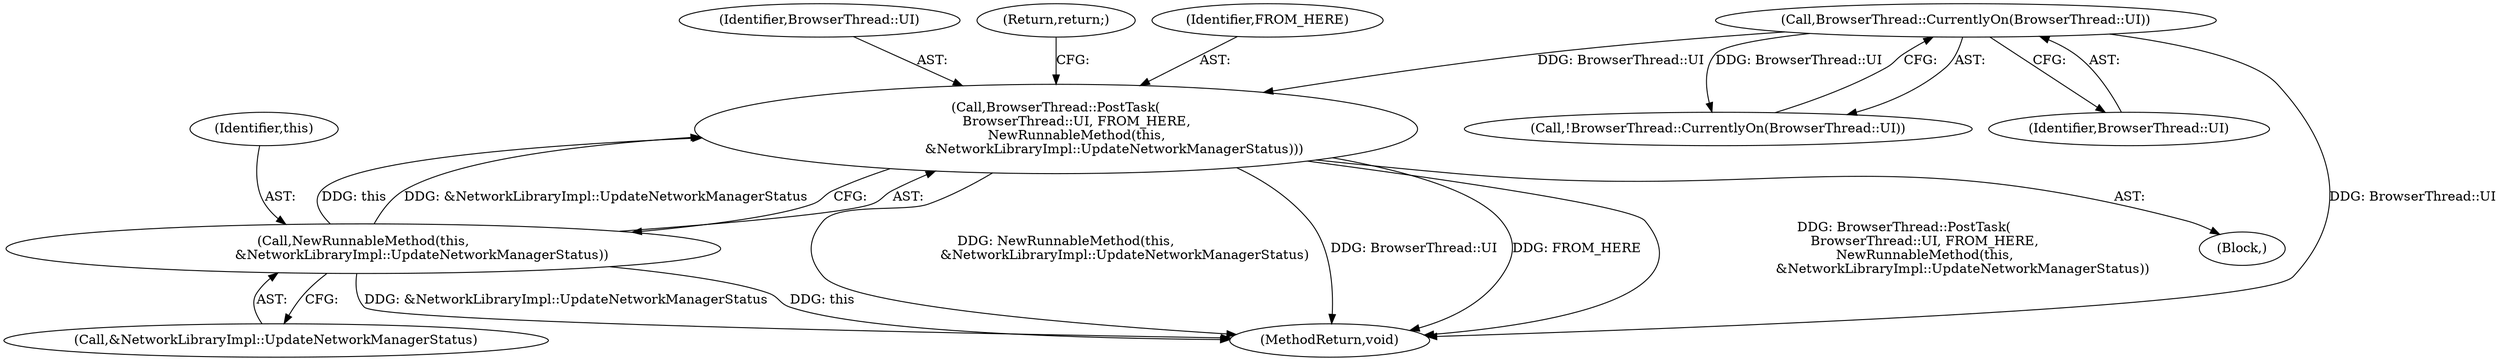 digraph "0_Chrome_a3e2afaedd8190398ae45ccef34fcdee00fb19aa@API" {
"1000109" [label="(Call,BrowserThread::PostTask(\n          BrowserThread::UI, FROM_HERE,\n          NewRunnableMethod(this,\n                            &NetworkLibraryImpl::UpdateNetworkManagerStatus)))"];
"1000106" [label="(Call,BrowserThread::CurrentlyOn(BrowserThread::UI))"];
"1000112" [label="(Call,NewRunnableMethod(this,\n                            &NetworkLibraryImpl::UpdateNetworkManagerStatus))"];
"1000108" [label="(Block,)"];
"1000110" [label="(Identifier,BrowserThread::UI)"];
"1000116" [label="(Return,return;)"];
"1000106" [label="(Call,BrowserThread::CurrentlyOn(BrowserThread::UI))"];
"1000105" [label="(Call,!BrowserThread::CurrentlyOn(BrowserThread::UI))"];
"1000111" [label="(Identifier,FROM_HERE)"];
"1000112" [label="(Call,NewRunnableMethod(this,\n                            &NetworkLibraryImpl::UpdateNetworkManagerStatus))"];
"1000107" [label="(Identifier,BrowserThread::UI)"];
"1000114" [label="(Call,&NetworkLibraryImpl::UpdateNetworkManagerStatus)"];
"1000113" [label="(Identifier,this)"];
"1000109" [label="(Call,BrowserThread::PostTask(\n          BrowserThread::UI, FROM_HERE,\n          NewRunnableMethod(this,\n                            &NetworkLibraryImpl::UpdateNetworkManagerStatus)))"];
"1000226" [label="(MethodReturn,void)"];
"1000109" -> "1000108"  [label="AST: "];
"1000109" -> "1000112"  [label="CFG: "];
"1000110" -> "1000109"  [label="AST: "];
"1000111" -> "1000109"  [label="AST: "];
"1000112" -> "1000109"  [label="AST: "];
"1000116" -> "1000109"  [label="CFG: "];
"1000109" -> "1000226"  [label="DDG: NewRunnableMethod(this,\n                            &NetworkLibraryImpl::UpdateNetworkManagerStatus)"];
"1000109" -> "1000226"  [label="DDG: BrowserThread::UI"];
"1000109" -> "1000226"  [label="DDG: FROM_HERE"];
"1000109" -> "1000226"  [label="DDG: BrowserThread::PostTask(\n          BrowserThread::UI, FROM_HERE,\n          NewRunnableMethod(this,\n                            &NetworkLibraryImpl::UpdateNetworkManagerStatus))"];
"1000106" -> "1000109"  [label="DDG: BrowserThread::UI"];
"1000112" -> "1000109"  [label="DDG: this"];
"1000112" -> "1000109"  [label="DDG: &NetworkLibraryImpl::UpdateNetworkManagerStatus"];
"1000106" -> "1000105"  [label="AST: "];
"1000106" -> "1000107"  [label="CFG: "];
"1000107" -> "1000106"  [label="AST: "];
"1000105" -> "1000106"  [label="CFG: "];
"1000106" -> "1000226"  [label="DDG: BrowserThread::UI"];
"1000106" -> "1000105"  [label="DDG: BrowserThread::UI"];
"1000112" -> "1000114"  [label="CFG: "];
"1000113" -> "1000112"  [label="AST: "];
"1000114" -> "1000112"  [label="AST: "];
"1000112" -> "1000226"  [label="DDG: &NetworkLibraryImpl::UpdateNetworkManagerStatus"];
"1000112" -> "1000226"  [label="DDG: this"];
}
